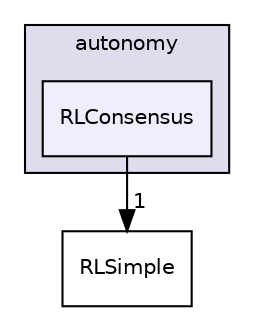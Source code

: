 digraph "/root/scrimmage/scrimmage/include/scrimmage/plugins/autonomy/RLConsensus" {
  compound=true
  node [ fontsize="10", fontname="Helvetica"];
  edge [ labelfontsize="10", labelfontname="Helvetica"];
  subgraph clusterdir_5aacfe0deb1b51de3b8a4437197fbda8 {
    graph [ bgcolor="#ddddee", pencolor="black", label="autonomy" fontname="Helvetica", fontsize="10", URL="dir_5aacfe0deb1b51de3b8a4437197fbda8.html"]
  dir_7beb01d140f6ed217a633b6a6b0462c9 [shape=box, label="RLConsensus", style="filled", fillcolor="#eeeeff", pencolor="black", URL="dir_7beb01d140f6ed217a633b6a6b0462c9.html"];
  }
  dir_4de13b99eadbe5f0127bc918502f4b19 [shape=box label="RLSimple" URL="dir_4de13b99eadbe5f0127bc918502f4b19.html"];
  dir_7beb01d140f6ed217a633b6a6b0462c9->dir_4de13b99eadbe5f0127bc918502f4b19 [headlabel="1", labeldistance=1.5 headhref="dir_000044_000045.html"];
}
